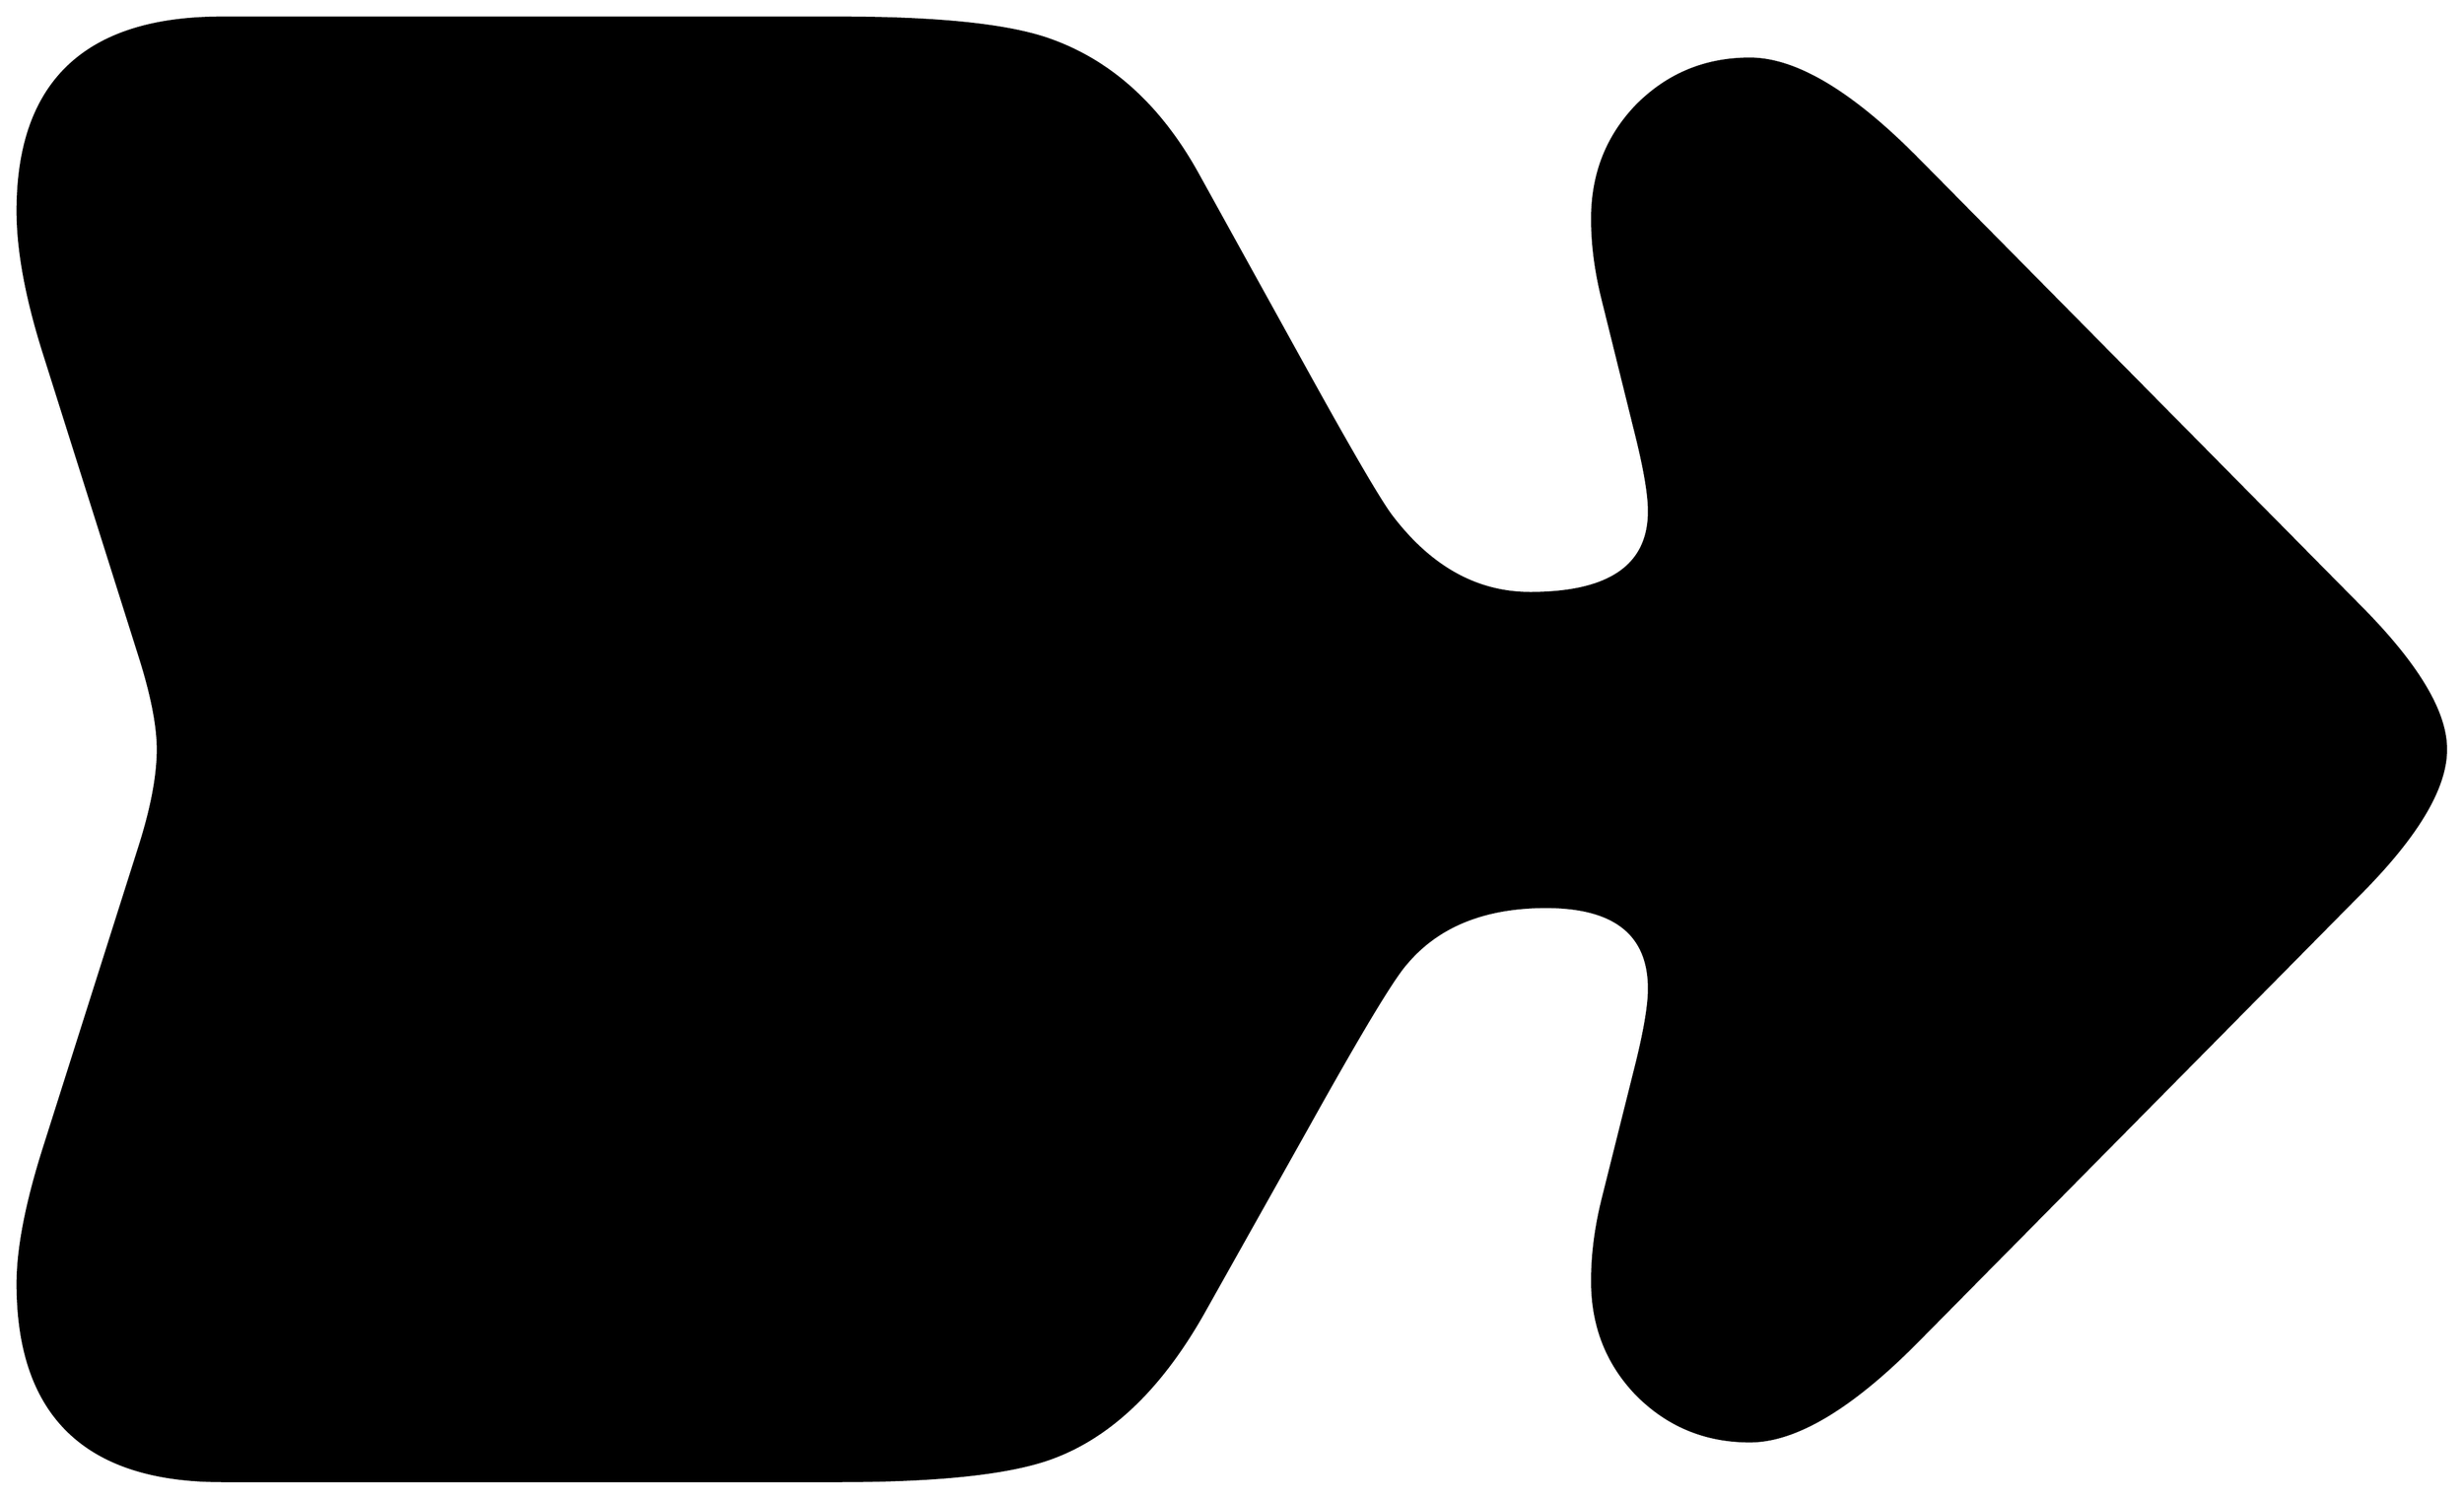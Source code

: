 


\begin{tikzpicture}[y=0.80pt, x=0.80pt, yscale=-1.0, xscale=1.0, inner sep=0pt, outer sep=0pt]
\begin{scope}[shift={(100.0,1833.0)},nonzero rule]
  \path[draw=.,fill=.,line width=1.600pt] (1935.0,-709.0) ..
    controls (1935.0,-680.333) and (1914.0,-644.667) ..
    (1872.0,-602.0) -- (1536.0,-262.0) .. controls
    (1486.0,-211.333) and (1443.667,-186.0) .. (1409.0,-186.0) ..
    controls (1375.667,-186.0) and (1347.333,-197.667) ..
    (1324.0,-221.0) .. controls (1301.333,-244.333) and
    (1290.0,-273.0) .. (1290.0,-307.0) .. controls
    (1290.0,-327.0) and (1292.667,-347.667) .. (1298.0,-369.0) --
    (1323.0,-469.0) .. controls (1329.667,-495.667) and
    (1333.0,-515.333) .. (1333.0,-528.0) .. controls
    (1333.0,-569.333) and (1307.0,-590.0) .. (1255.0,-590.0) ..
    controls (1208.333,-590.0) and (1173.0,-575.667) ..
    (1149.0,-547.0) .. controls (1139.0,-535.667) and
    (1114.333,-494.667) .. (1075.0,-424.0) -- (997.0,-285.0) ..
    controls (965.0,-227.667) and (927.0,-190.667) .. (883.0,-174.0)
    .. controls (851.667,-162.0) and (797.667,-156.0) ..
    (721.0,-156.0) -- (254.0,-156.0) .. controls (151.333,-156.0)
    and (100.0,-205.667) .. (100.0,-305.0) .. controls
    (100.0,-331.667) and (106.667,-366.0) .. (120.0,-408.0) --
    (192.0,-635.0) .. controls (201.333,-664.333) and (206.0,-689.0)
    .. (206.0,-709.0) .. controls (206.0,-727.0) and
    (201.333,-750.667) .. (192.0,-780.0) -- (120.0,-1008.0) ..
    controls (106.667,-1050.0) and (100.0,-1086.0) ..
    (100.0,-1116.0) .. controls (100.0,-1213.333) and
    (151.333,-1262.0) .. (254.0,-1262.0) -- (721.0,-1262.0) ..
    controls (794.333,-1262.0) and (846.667,-1256.667) ..
    (878.0,-1246.0) .. controls (924.667,-1230.0) and
    (962.333,-1196.333) .. (991.0,-1145.0) -- (1075.0,-993.0) ..
    controls (1109.667,-930.333) and (1131.0,-894.0) ..
    (1139.0,-884.0) .. controls (1168.333,-846.0) and
    (1203.0,-827.0) .. (1243.0,-827.0) .. controls
    (1303.0,-827.0) and (1333.0,-847.667) .. (1333.0,-889.0) ..
    controls (1333.0,-901.667) and (1329.667,-921.333) ..
    (1323.0,-948.0) -- (1298.0,-1049.0) .. controls
    (1292.667,-1070.333) and (1290.0,-1090.667) .. (1290.0,-1110.0) ..
    controls (1290.0,-1144.0) and (1301.333,-1172.667) ..
    (1324.0,-1196.0) .. controls (1347.333,-1219.333) and
    (1375.667,-1231.0) .. (1409.0,-1231.0) .. controls
    (1443.667,-1231.0) and (1486.0,-1205.667) .. (1536.0,-1155.0) --
    (1872.0,-815.0) .. controls (1914.0,-772.333) and
    (1935.0,-737.0) .. (1935.0,-709.0) -- cycle;
\end{scope}

\end{tikzpicture}

